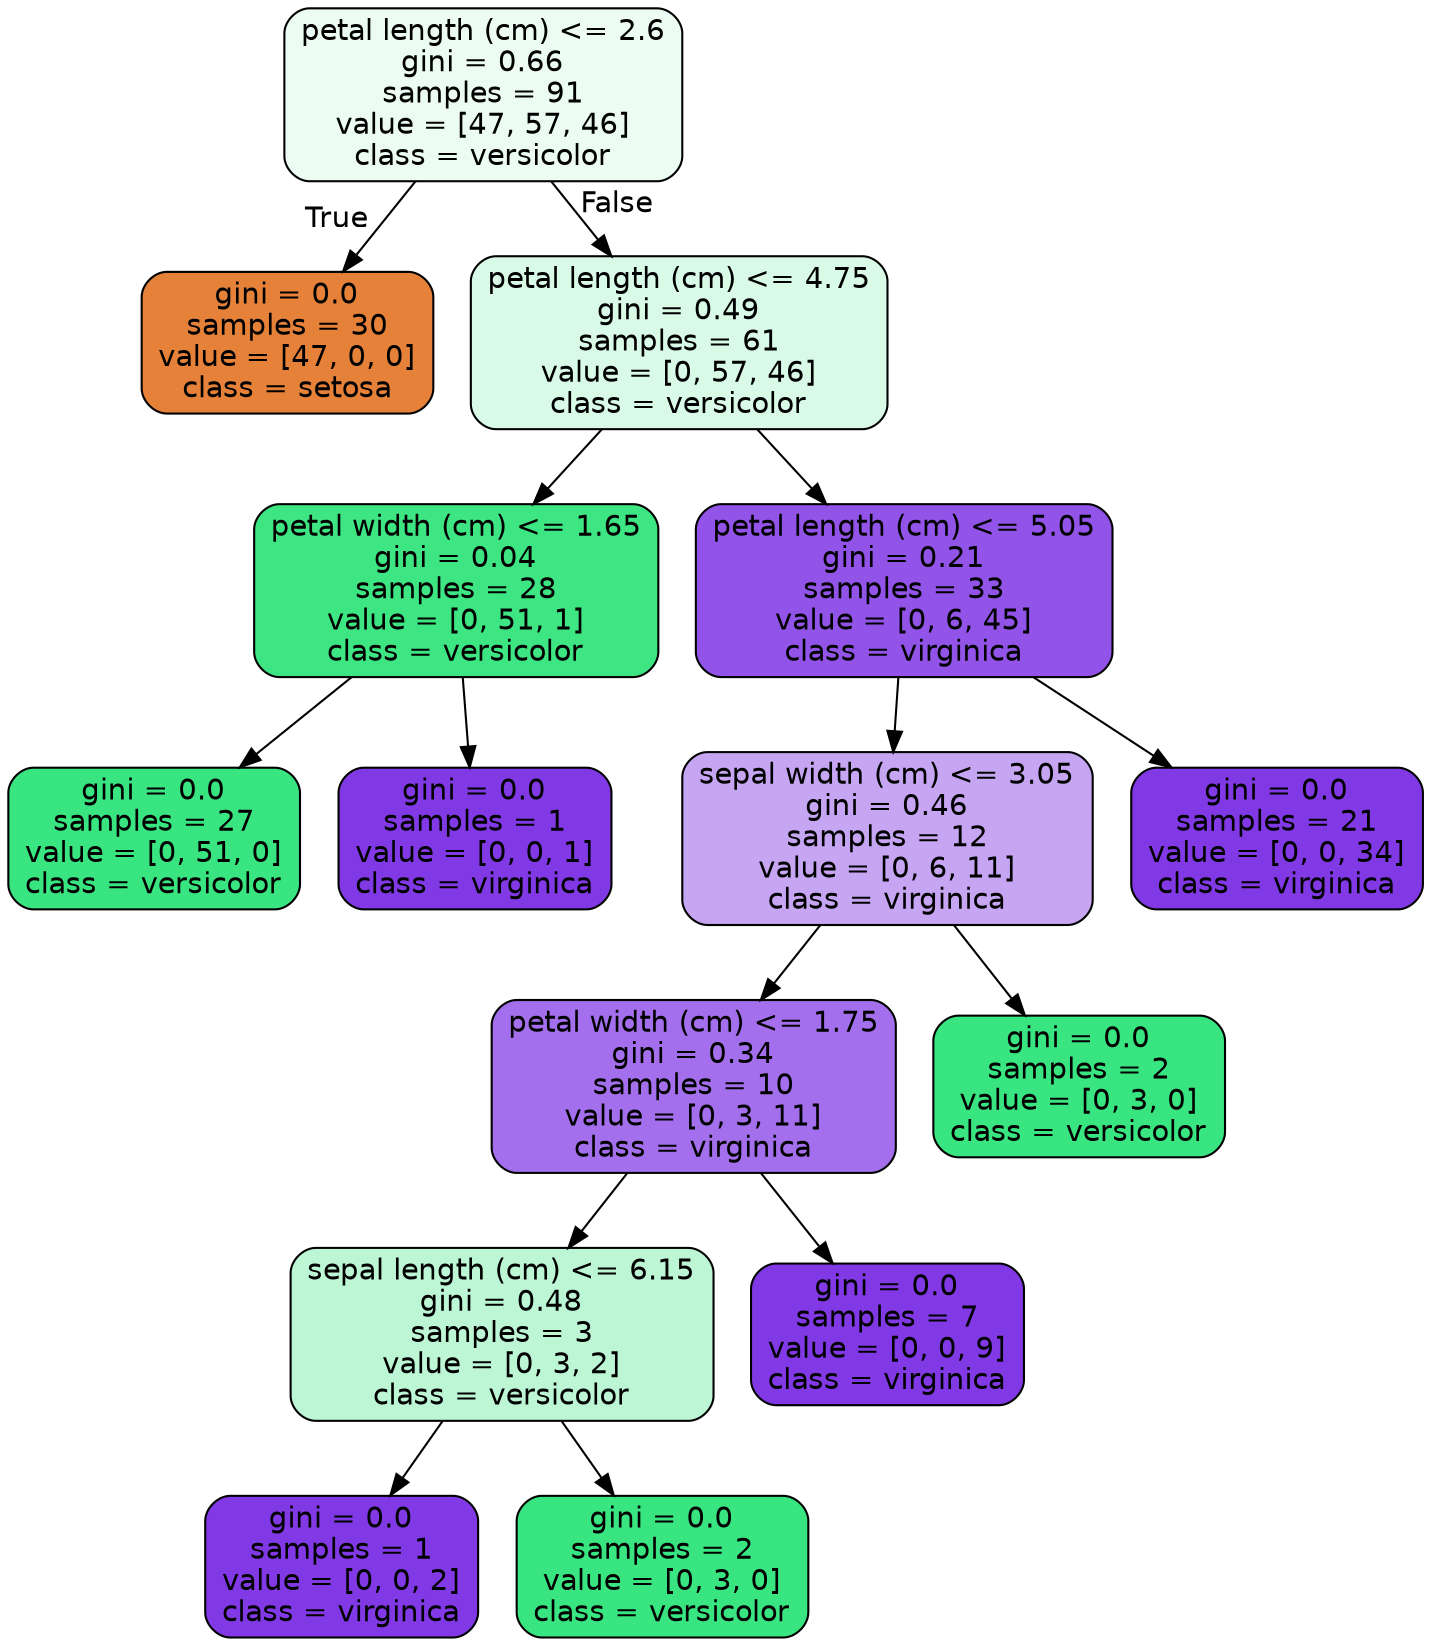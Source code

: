 digraph Tree {
node [shape=box, style="filled, rounded", color="black", fontname=helvetica] ;
edge [fontname=helvetica] ;
0 [label="petal length (cm) <= 2.6\ngini = 0.66\nsamples = 91\nvalue = [47, 57, 46]\nclass = versicolor", fillcolor="#ecfcf3"] ;
1 [label="gini = 0.0\nsamples = 30\nvalue = [47, 0, 0]\nclass = setosa", fillcolor="#e58139"] ;
0 -> 1 [labeldistance=2.5, labelangle=45, headlabel="True"] ;
2 [label="petal length (cm) <= 4.75\ngini = 0.49\nsamples = 61\nvalue = [0, 57, 46]\nclass = versicolor", fillcolor="#d9fae7"] ;
0 -> 2 [labeldistance=2.5, labelangle=-45, headlabel="False"] ;
3 [label="petal width (cm) <= 1.65\ngini = 0.04\nsamples = 28\nvalue = [0, 51, 1]\nclass = versicolor", fillcolor="#3de683"] ;
2 -> 3 ;
4 [label="gini = 0.0\nsamples = 27\nvalue = [0, 51, 0]\nclass = versicolor", fillcolor="#39e581"] ;
3 -> 4 ;
5 [label="gini = 0.0\nsamples = 1\nvalue = [0, 0, 1]\nclass = virginica", fillcolor="#8139e5"] ;
3 -> 5 ;
6 [label="petal length (cm) <= 5.05\ngini = 0.21\nsamples = 33\nvalue = [0, 6, 45]\nclass = virginica", fillcolor="#9253e8"] ;
2 -> 6 ;
7 [label="sepal width (cm) <= 3.05\ngini = 0.46\nsamples = 12\nvalue = [0, 6, 11]\nclass = virginica", fillcolor="#c6a5f3"] ;
6 -> 7 ;
8 [label="petal width (cm) <= 1.75\ngini = 0.34\nsamples = 10\nvalue = [0, 3, 11]\nclass = virginica", fillcolor="#a36fec"] ;
7 -> 8 ;
9 [label="sepal length (cm) <= 6.15\ngini = 0.48\nsamples = 3\nvalue = [0, 3, 2]\nclass = versicolor", fillcolor="#bdf6d5"] ;
8 -> 9 ;
10 [label="gini = 0.0\nsamples = 1\nvalue = [0, 0, 2]\nclass = virginica", fillcolor="#8139e5"] ;
9 -> 10 ;
11 [label="gini = 0.0\nsamples = 2\nvalue = [0, 3, 0]\nclass = versicolor", fillcolor="#39e581"] ;
9 -> 11 ;
12 [label="gini = 0.0\nsamples = 7\nvalue = [0, 0, 9]\nclass = virginica", fillcolor="#8139e5"] ;
8 -> 12 ;
13 [label="gini = 0.0\nsamples = 2\nvalue = [0, 3, 0]\nclass = versicolor", fillcolor="#39e581"] ;
7 -> 13 ;
14 [label="gini = 0.0\nsamples = 21\nvalue = [0, 0, 34]\nclass = virginica", fillcolor="#8139e5"] ;
6 -> 14 ;
}